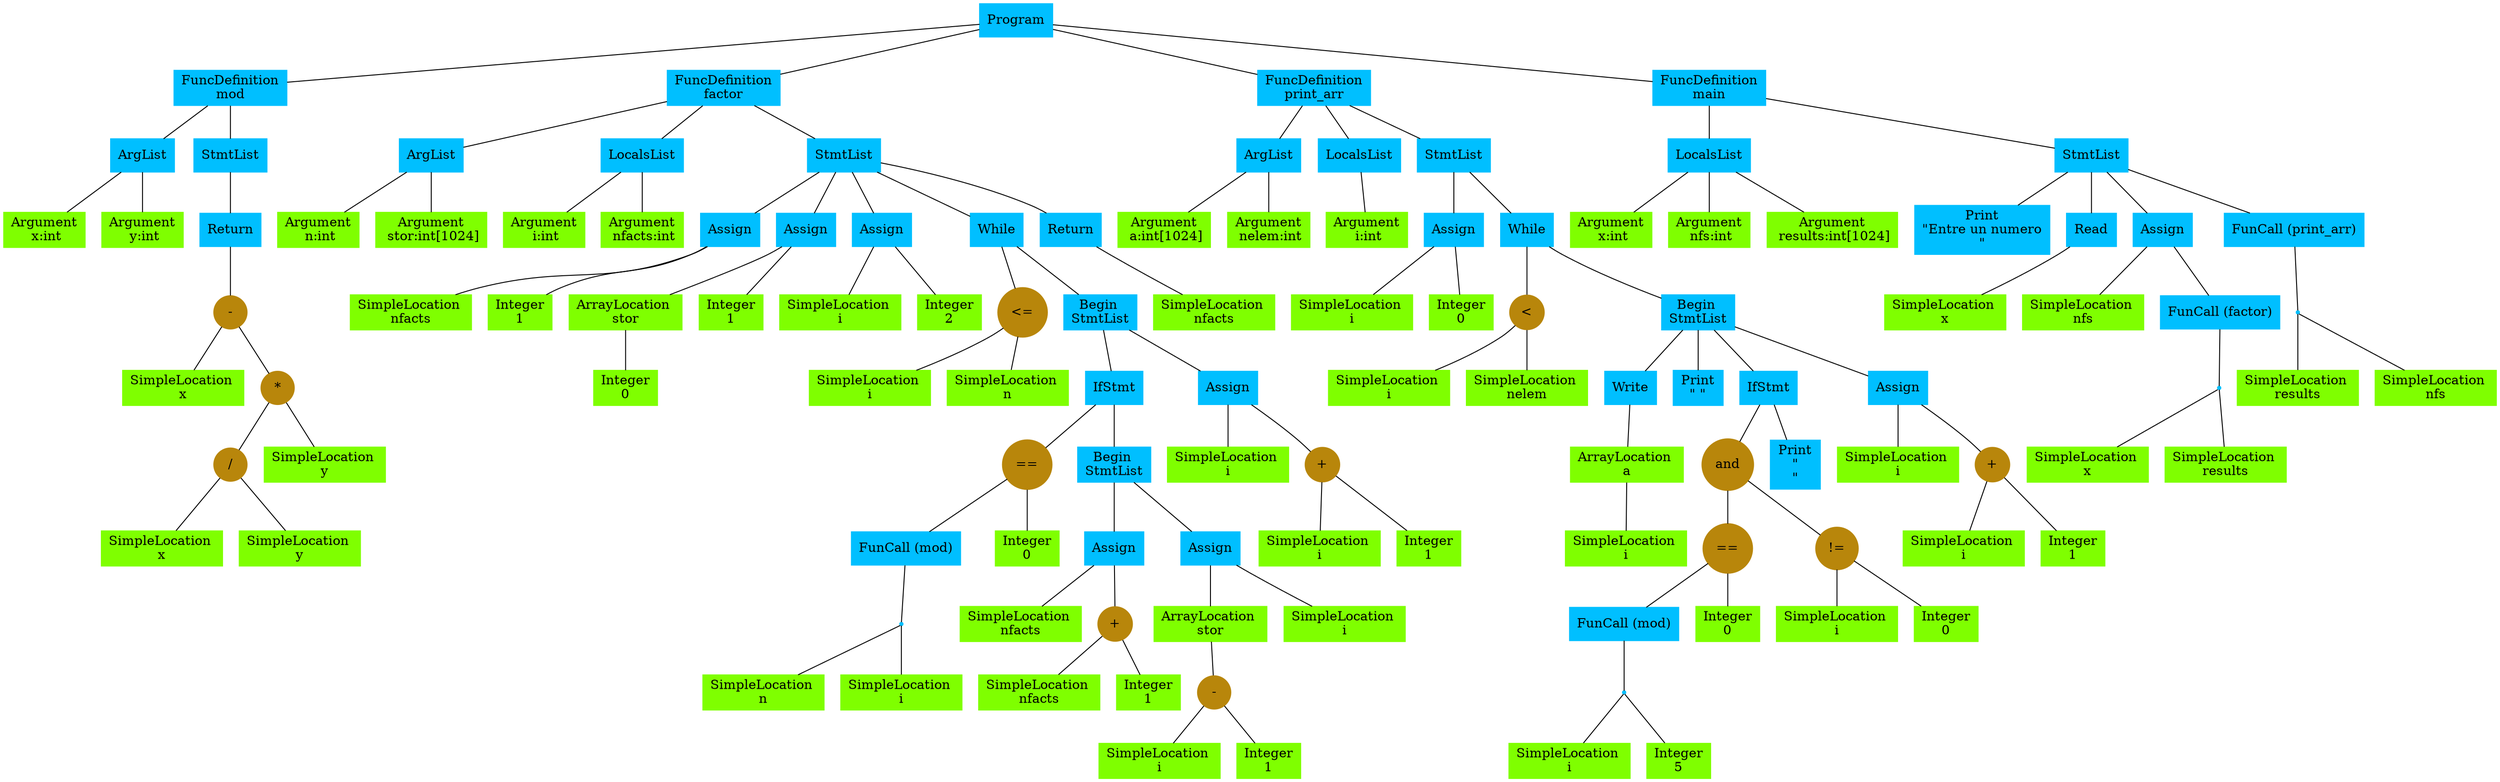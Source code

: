 digraph AST {
	node [color=deepskyblue shape=box style=filled]
	edge [arrowhead=none]
	n1 [label=Program]
	n2 [label="FuncDefinition
mod"]
	n3 [label=ArgList]
	n4 [label="Argument
 x:int" color=chartreuse]
	n3 -> n4
	n5 [label="Argument
 y:int" color=chartreuse]
	n3 -> n5
	n2 -> n3
	n6 [label=StmtList]
	n7 [label=Return]
	n8 [label="-" color=darkgoldenrod shape=circle]
	n9 [label="SimpleLocation 
x" color=chartreuse]
	n8 -> n9
	n10 [label="*" color=darkgoldenrod shape=circle]
	n11 [label="/" color=darkgoldenrod shape=circle]
	n12 [label="SimpleLocation 
x" color=chartreuse]
	n11 -> n12
	n13 [label="SimpleLocation 
y" color=chartreuse]
	n11 -> n13
	n10 -> n11
	n14 [label="SimpleLocation 
y" color=chartreuse]
	n10 -> n14
	n8 -> n10
	n7 -> n8
	n6 -> n7
	n2 -> n6
	n1 -> n2
	n15 [label="FuncDefinition
factor"]
	n16 [label=ArgList]
	n17 [label="Argument
 n:int" color=chartreuse]
	n16 -> n17
	n18 [label="Argument
 stor:int[1024]" color=chartreuse]
	n16 -> n18
	n15 -> n16
	n19 [label=LocalsList]
	n20 [label="Argument
 i:int" color=chartreuse]
	n19 -> n20
	n21 [label="Argument
 nfacts:int" color=chartreuse]
	n19 -> n21
	n15 -> n19
	n22 [label=StmtList]
	n23 [label=Assign]
	n24 [label="SimpleLocation 
nfacts" color=chartreuse]
	n23 -> n24
	n25 [label="Integer
1" color=chartreuse]
	n23 -> n25
	n22 -> n23
	n26 [label=Assign]
	n27 [label="ArrayLocation 
stor" color=chartreuse]
	n28 [label="Integer
0" color=chartreuse]
	n27 -> n28
	n26 -> n27
	n29 [label="Integer
1" color=chartreuse]
	n26 -> n29
	n22 -> n26
	n30 [label=Assign]
	n31 [label="SimpleLocation 
i" color=chartreuse]
	n30 -> n31
	n32 [label="Integer
2" color=chartreuse]
	n30 -> n32
	n22 -> n30
	n33 [label=While]
	n34 [label="<=" color=darkgoldenrod shape=circle]
	n35 [label="SimpleLocation 
i" color=chartreuse]
	n34 -> n35
	n36 [label="SimpleLocation 
n" color=chartreuse]
	n34 -> n36
	n33 -> n34
	n37 [label="Begin 
StmtList"]
	n38 [label=IfStmt]
	n39 [label="==" color=darkgoldenrod shape=circle]
	n40 [label="FunCall (mod)"]
	n41 [label=ArgList shape=point]
	n42 [label="SimpleLocation 
n" color=chartreuse]
	n41 -> n42
	n43 [label="SimpleLocation 
i" color=chartreuse]
	n41 -> n43
	n40 -> n41
	n39 -> n40
	n44 [label="Integer
0" color=chartreuse]
	n39 -> n44
	n38 -> n39
	n45 [label="Begin 
StmtList"]
	n46 [label=Assign]
	n47 [label="SimpleLocation 
nfacts" color=chartreuse]
	n46 -> n47
	n48 [label="+" color=darkgoldenrod shape=circle]
	n49 [label="SimpleLocation 
nfacts" color=chartreuse]
	n48 -> n49
	n50 [label="Integer
1" color=chartreuse]
	n48 -> n50
	n46 -> n48
	n45 -> n46
	n51 [label=Assign]
	n52 [label="ArrayLocation 
stor" color=chartreuse]
	n53 [label="-" color=darkgoldenrod shape=circle]
	n54 [label="SimpleLocation 
i" color=chartreuse]
	n53 -> n54
	n55 [label="Integer
1" color=chartreuse]
	n53 -> n55
	n52 -> n53
	n51 -> n52
	n56 [label="SimpleLocation 
i" color=chartreuse]
	n51 -> n56
	n45 -> n51
	n38 -> n45
	n37 -> n38
	n57 [label=Assign]
	n58 [label="SimpleLocation 
i" color=chartreuse]
	n57 -> n58
	n59 [label="+" color=darkgoldenrod shape=circle]
	n60 [label="SimpleLocation 
i" color=chartreuse]
	n59 -> n60
	n61 [label="Integer
1" color=chartreuse]
	n59 -> n61
	n57 -> n59
	n37 -> n57
	n33 -> n37
	n22 -> n33
	n62 [label=Return]
	n63 [label="SimpleLocation 
nfacts" color=chartreuse]
	n62 -> n63
	n22 -> n62
	n15 -> n22
	n1 -> n15
	n64 [label="FuncDefinition
print_arr"]
	n65 [label=ArgList]
	n66 [label="Argument
 a:int[1024]" color=chartreuse]
	n65 -> n66
	n67 [label="Argument
 nelem:int" color=chartreuse]
	n65 -> n67
	n64 -> n65
	n68 [label=LocalsList]
	n69 [label="Argument
 i:int" color=chartreuse]
	n68 -> n69
	n64 -> n68
	n70 [label=StmtList]
	n71 [label=Assign]
	n72 [label="SimpleLocation 
i" color=chartreuse]
	n71 -> n72
	n73 [label="Integer
0" color=chartreuse]
	n71 -> n73
	n70 -> n71
	n74 [label=While]
	n75 [label="<" color=darkgoldenrod shape=circle]
	n76 [label="SimpleLocation 
i" color=chartreuse]
	n75 -> n76
	n77 [label="SimpleLocation 
nelem" color=chartreuse]
	n75 -> n77
	n74 -> n75
	n78 [label="Begin 
StmtList"]
	n79 [label=Write]
	n80 [label="ArrayLocation 
a" color=chartreuse]
	n81 [label="SimpleLocation 
i" color=chartreuse]
	n80 -> n81
	n79 -> n80
	n78 -> n79
	n82 [label="Print
\" \""]
	n78 -> n82
	n83 [label=IfStmt]
	n84 [label=and color=darkgoldenrod shape=circle]
	n85 [label="==" color=darkgoldenrod shape=circle]
	n86 [label="FunCall (mod)"]
	n87 [label=ArgList shape=point]
	n88 [label="SimpleLocation 
i" color=chartreuse]
	n87 -> n88
	n89 [label="Integer
5" color=chartreuse]
	n87 -> n89
	n86 -> n87
	n85 -> n86
	n90 [label="Integer
0" color=chartreuse]
	n85 -> n90
	n84 -> n85
	n91 [label="!=" color=darkgoldenrod shape=circle]
	n92 [label="SimpleLocation 
i" color=chartreuse]
	n91 -> n92
	n93 [label="Integer
0" color=chartreuse]
	n91 -> n93
	n84 -> n91
	n83 -> n84
	n94 [label="Print
\"\n\""]
	n83 -> n94
	n78 -> n83
	n95 [label=Assign]
	n96 [label="SimpleLocation 
i" color=chartreuse]
	n95 -> n96
	n97 [label="+" color=darkgoldenrod shape=circle]
	n98 [label="SimpleLocation 
i" color=chartreuse]
	n97 -> n98
	n99 [label="Integer
1" color=chartreuse]
	n97 -> n99
	n95 -> n97
	n78 -> n95
	n74 -> n78
	n70 -> n74
	n64 -> n70
	n1 -> n64
	n100 [label="FuncDefinition
main"]
	n101 [label=LocalsList]
	n102 [label="Argument
 x:int" color=chartreuse]
	n101 -> n102
	n103 [label="Argument
 nfs:int" color=chartreuse]
	n101 -> n103
	n104 [label="Argument
 results:int[1024]" color=chartreuse]
	n101 -> n104
	n100 -> n101
	n105 [label=StmtList]
	n106 [label="Print
\"Entre un numero\n\""]
	n105 -> n106
	n107 [label=Read]
	n108 [label="SimpleLocation 
x" color=chartreuse]
	n107 -> n108
	n105 -> n107
	n109 [label=Assign]
	n110 [label="SimpleLocation 
nfs" color=chartreuse]
	n109 -> n110
	n111 [label="FunCall (factor)"]
	n112 [label=ArgList shape=point]
	n113 [label="SimpleLocation 
x" color=chartreuse]
	n112 -> n113
	n114 [label="SimpleLocation 
results" color=chartreuse]
	n112 -> n114
	n111 -> n112
	n109 -> n111
	n105 -> n109
	n115 [label="FunCall (print_arr)"]
	n116 [label=ArgList shape=point]
	n117 [label="SimpleLocation 
results" color=chartreuse]
	n116 -> n117
	n118 [label="SimpleLocation 
nfs" color=chartreuse]
	n116 -> n118
	n115 -> n116
	n105 -> n115
	n100 -> n105
	n1 -> n100
}
